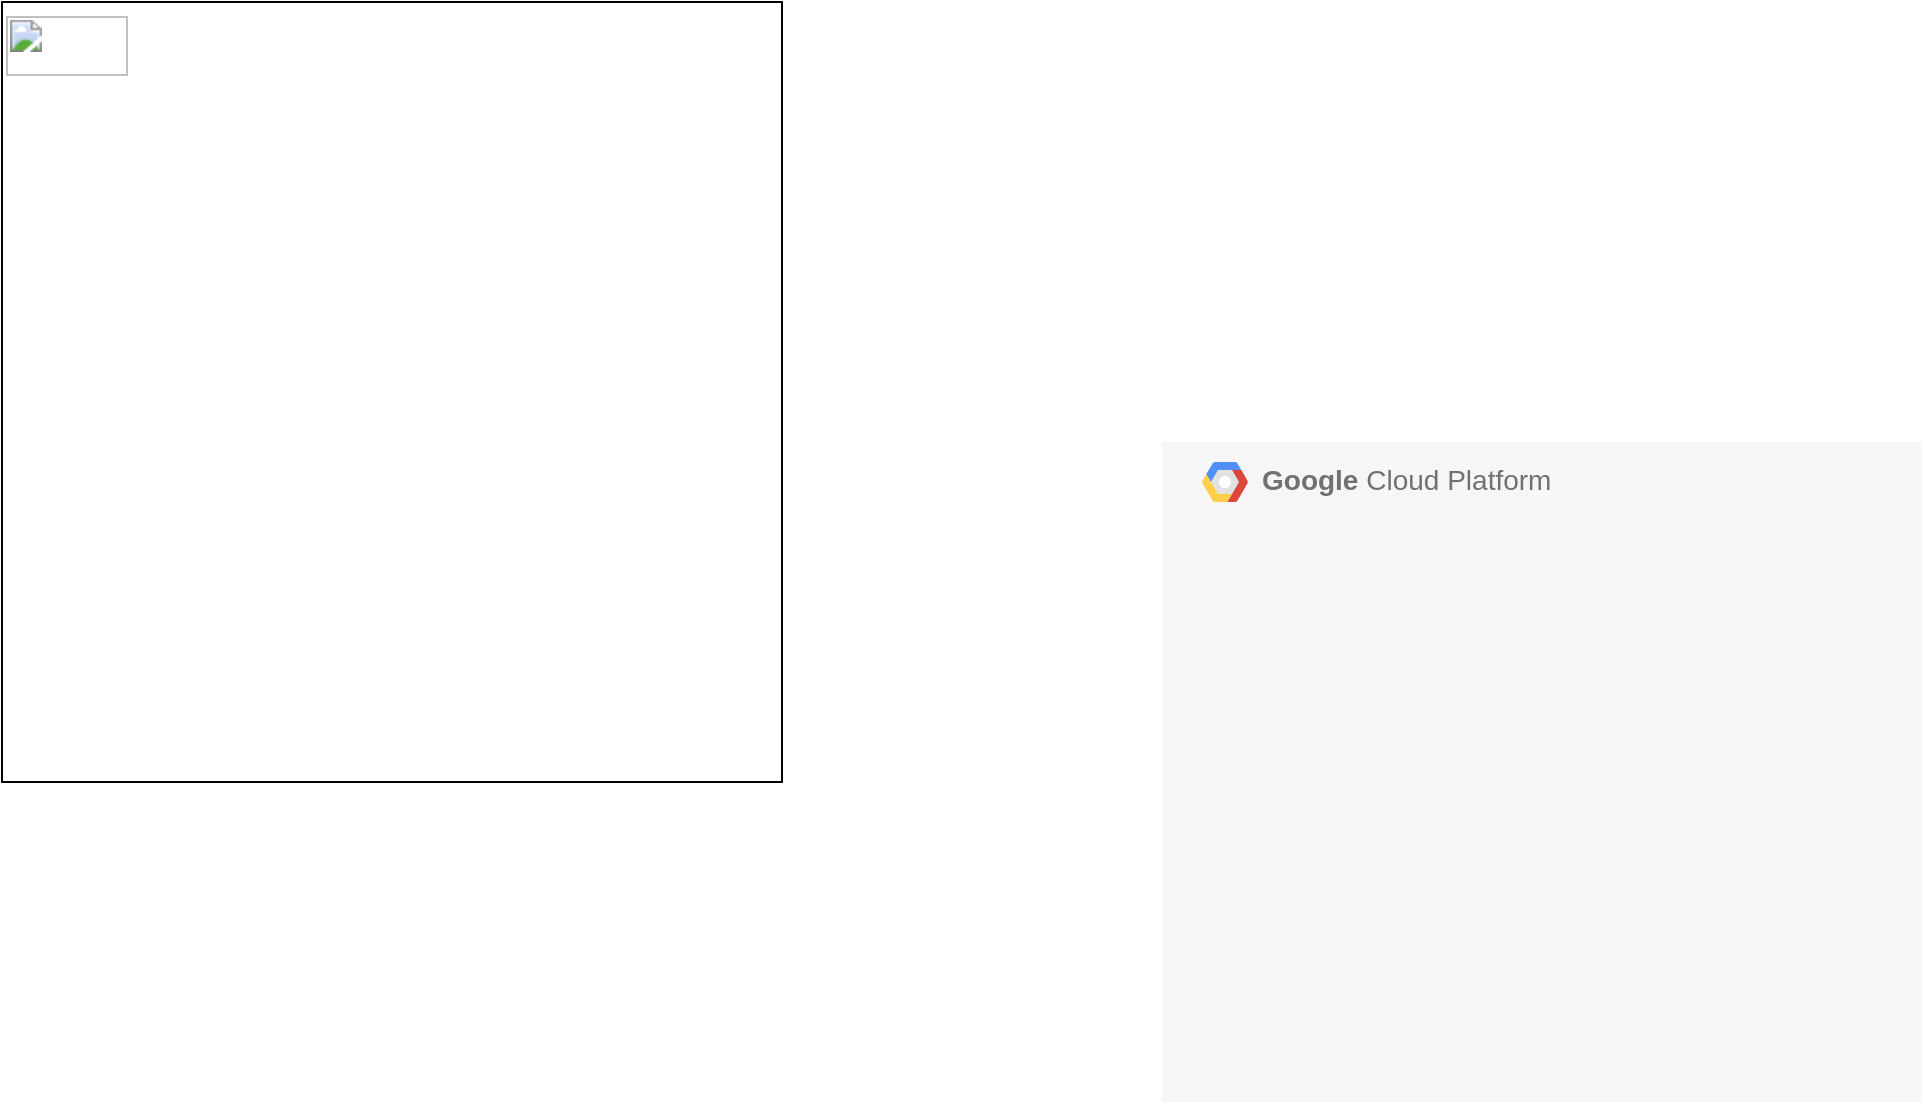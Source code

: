 <mxfile version="16.0.3" type="github">
  <diagram id="d1ab7348-05c3-a1e3-ca4d-12c340fd6b49" name="Page-1">
    <mxGraphModel dx="1090" dy="793" grid="1" gridSize="10" guides="1" tooltips="1" connect="1" arrows="1" fold="1" page="1" pageScale="1" pageWidth="1169" pageHeight="827" background="none" math="0" shadow="0">
      <root>
        <mxCell id="0" />
        <mxCell id="1" parent="0" />
        <mxCell id="2" value="&lt;b&gt;Google &lt;/b&gt;Cloud Platform" style="fillColor=#F6F6F6;strokeColor=none;shadow=0;gradientColor=none;fontSize=14;align=left;spacing=10;fontColor=#717171;9E9E9E;verticalAlign=top;spacingTop=-4;fontStyle=0;spacingLeft=40;html=1;" parent="1" vertex="1">
          <mxGeometry x="620" y="360" width="380" height="330" as="geometry" />
        </mxCell>
        <mxCell id="3" value="" style="shape=mxgraph.gcp2.google_cloud_platform;fillColor=#F6F6F6;strokeColor=none;shadow=0;gradientColor=none;" parent="2" vertex="1">
          <mxGeometry width="23" height="20" relative="1" as="geometry">
            <mxPoint x="20" y="10" as="offset" />
          </mxGeometry>
        </mxCell>
        <mxCell id="FwzKtPki3mb1ld9PXNBR-415" value="" style="group" vertex="1" connectable="0" parent="1">
          <mxGeometry x="40" y="140" width="390" height="390" as="geometry" />
        </mxCell>
        <mxCell id="FwzKtPki3mb1ld9PXNBR-412" value="" style="whiteSpace=wrap;html=1;aspect=fixed;" vertex="1" parent="FwzKtPki3mb1ld9PXNBR-415">
          <mxGeometry width="390" height="390" as="geometry" />
        </mxCell>
        <mxCell id="FwzKtPki3mb1ld9PXNBR-413" value="&lt;meta charset=&quot;utf-8&quot;&gt;&lt;b style=&quot;font-weight: normal&quot; id=&quot;docs-internal-guid-d2ad3ce6-7fff-bb0f-2b52-ee0412647c6d&quot;&gt;&lt;img width=&quot;61px;&quot; height=&quot;30px;&quot; src=&quot;https://lh4.googleusercontent.com/3M0_QrC6NOvyVFvNuZ7Qsbdb1Xkd3erEcJI-ABMaz8Opn-za4dnpS1rptQpAAXjEYj_kRNltr24Ht6fb31hB9-uftv2vhH52vJ4IoNZTPnvXo3OxmNg4O5PWSajKk8VpVLnP8qtjHtrF&quot;&gt;&lt;/b&gt;" style="text;whiteSpace=wrap;html=1;" vertex="1" parent="FwzKtPki3mb1ld9PXNBR-415">
          <mxGeometry width="90" height="50" as="geometry" />
        </mxCell>
      </root>
    </mxGraphModel>
  </diagram>
</mxfile>
